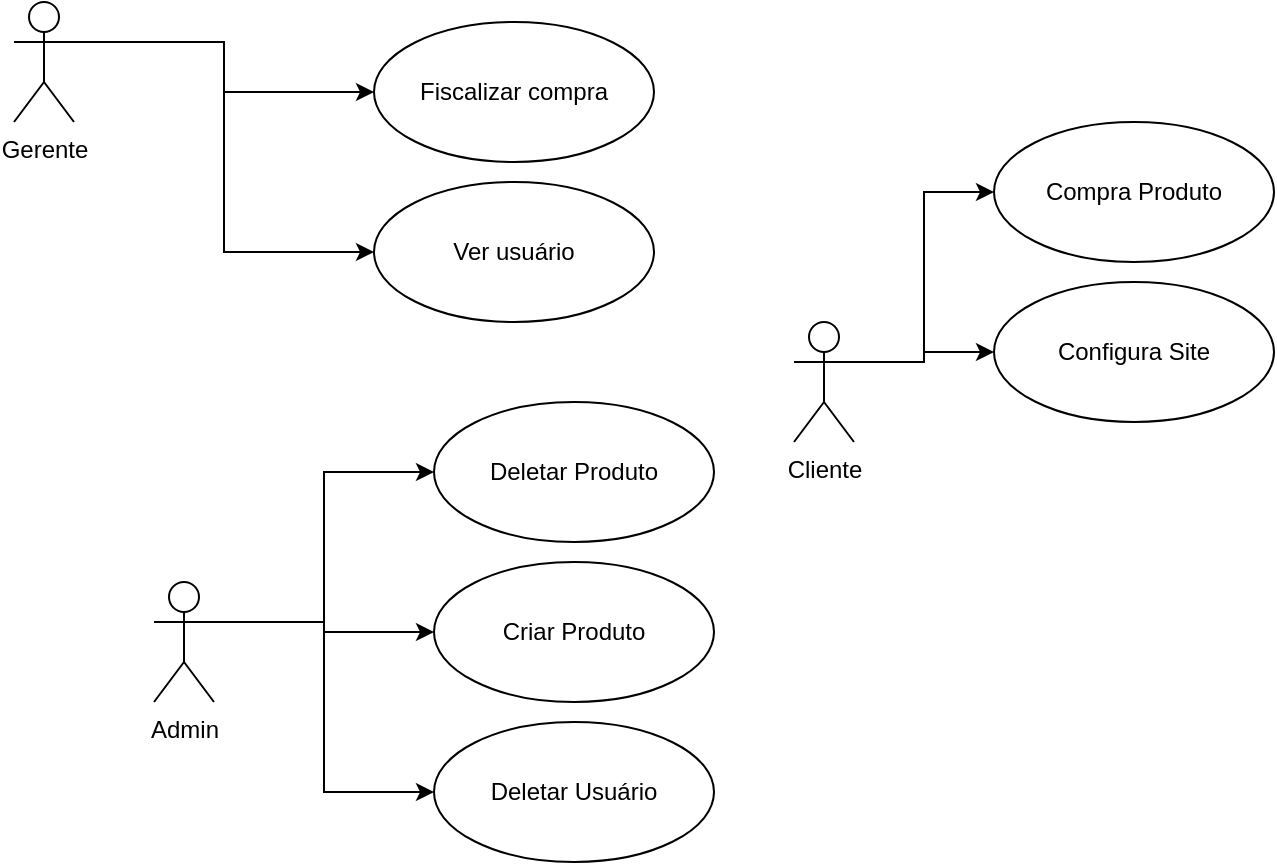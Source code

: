 <mxfile version="28.0.7">
  <diagram name="Página-1" id="xqLurz2NdDP39k7hoZMh">
    <mxGraphModel dx="864" dy="474" grid="1" gridSize="10" guides="1" tooltips="1" connect="1" arrows="1" fold="1" page="1" pageScale="1" pageWidth="827" pageHeight="1169" math="0" shadow="0">
      <root>
        <mxCell id="0" />
        <mxCell id="1" parent="0" />
        <mxCell id="IXlzExnOtM8flDTuyXU5-19" style="edgeStyle=orthogonalEdgeStyle;rounded=0;orthogonalLoop=1;jettySize=auto;html=1;exitX=1;exitY=0.333;exitDx=0;exitDy=0;exitPerimeter=0;entryX=0;entryY=0.5;entryDx=0;entryDy=0;" parent="1" source="IXlzExnOtM8flDTuyXU5-1" target="IXlzExnOtM8flDTuyXU5-18" edge="1">
          <mxGeometry relative="1" as="geometry" />
        </mxCell>
        <mxCell id="IXlzExnOtM8flDTuyXU5-20" style="edgeStyle=orthogonalEdgeStyle;rounded=0;orthogonalLoop=1;jettySize=auto;html=1;exitX=1;exitY=0.333;exitDx=0;exitDy=0;exitPerimeter=0;entryX=0;entryY=0.5;entryDx=0;entryDy=0;" parent="1" source="IXlzExnOtM8flDTuyXU5-1" target="IXlzExnOtM8flDTuyXU5-16" edge="1">
          <mxGeometry relative="1" as="geometry" />
        </mxCell>
        <mxCell id="IXlzExnOtM8flDTuyXU5-1" value="Cliente" style="shape=umlActor;verticalLabelPosition=bottom;verticalAlign=top;html=1;" parent="1" vertex="1">
          <mxGeometry x="520" y="190" width="30" height="60" as="geometry" />
        </mxCell>
        <mxCell id="IXlzExnOtM8flDTuyXU5-14" style="edgeStyle=orthogonalEdgeStyle;rounded=0;orthogonalLoop=1;jettySize=auto;html=1;exitX=1;exitY=0.333;exitDx=0;exitDy=0;exitPerimeter=0;" parent="1" source="IXlzExnOtM8flDTuyXU5-2" target="IXlzExnOtM8flDTuyXU5-12" edge="1">
          <mxGeometry relative="1" as="geometry" />
        </mxCell>
        <mxCell id="IXlzExnOtM8flDTuyXU5-15" style="edgeStyle=orthogonalEdgeStyle;rounded=0;orthogonalLoop=1;jettySize=auto;html=1;exitX=1;exitY=0.333;exitDx=0;exitDy=0;exitPerimeter=0;entryX=0;entryY=0.5;entryDx=0;entryDy=0;" parent="1" source="IXlzExnOtM8flDTuyXU5-2" target="IXlzExnOtM8flDTuyXU5-13" edge="1">
          <mxGeometry relative="1" as="geometry" />
        </mxCell>
        <mxCell id="m-fvxbceX36taleQPb6B-2" style="edgeStyle=orthogonalEdgeStyle;rounded=0;orthogonalLoop=1;jettySize=auto;html=1;exitX=1;exitY=0.333;exitDx=0;exitDy=0;exitPerimeter=0;entryX=0;entryY=0.5;entryDx=0;entryDy=0;" edge="1" parent="1" source="IXlzExnOtM8flDTuyXU5-2" target="m-fvxbceX36taleQPb6B-1">
          <mxGeometry relative="1" as="geometry" />
        </mxCell>
        <mxCell id="IXlzExnOtM8flDTuyXU5-2" value="Admin&lt;div&gt;&lt;br&gt;&lt;/div&gt;" style="shape=umlActor;verticalLabelPosition=bottom;verticalAlign=top;html=1;" parent="1" vertex="1">
          <mxGeometry x="200" y="320" width="30" height="60" as="geometry" />
        </mxCell>
        <mxCell id="IXlzExnOtM8flDTuyXU5-10" style="edgeStyle=orthogonalEdgeStyle;rounded=0;orthogonalLoop=1;jettySize=auto;html=1;exitX=1;exitY=0.333;exitDx=0;exitDy=0;exitPerimeter=0;entryX=0;entryY=0.5;entryDx=0;entryDy=0;" parent="1" source="IXlzExnOtM8flDTuyXU5-3" target="IXlzExnOtM8flDTuyXU5-8" edge="1">
          <mxGeometry relative="1" as="geometry" />
        </mxCell>
        <mxCell id="IXlzExnOtM8flDTuyXU5-11" style="edgeStyle=orthogonalEdgeStyle;rounded=0;orthogonalLoop=1;jettySize=auto;html=1;exitX=1;exitY=0.333;exitDx=0;exitDy=0;exitPerimeter=0;entryX=0;entryY=0.5;entryDx=0;entryDy=0;" parent="1" source="IXlzExnOtM8flDTuyXU5-3" target="IXlzExnOtM8flDTuyXU5-9" edge="1">
          <mxGeometry relative="1" as="geometry" />
        </mxCell>
        <mxCell id="IXlzExnOtM8flDTuyXU5-3" value="Gerente&lt;div&gt;&lt;br&gt;&lt;/div&gt;" style="shape=umlActor;verticalLabelPosition=bottom;verticalAlign=top;html=1;" parent="1" vertex="1">
          <mxGeometry x="130" y="30" width="30" height="60" as="geometry" />
        </mxCell>
        <mxCell id="IXlzExnOtM8flDTuyXU5-8" value="Fiscalizar compra" style="ellipse;whiteSpace=wrap;html=1;" parent="1" vertex="1">
          <mxGeometry x="310" y="40" width="140" height="70" as="geometry" />
        </mxCell>
        <mxCell id="IXlzExnOtM8flDTuyXU5-9" value="Ver usuário" style="ellipse;whiteSpace=wrap;html=1;" parent="1" vertex="1">
          <mxGeometry x="310" y="120" width="140" height="70" as="geometry" />
        </mxCell>
        <mxCell id="IXlzExnOtM8flDTuyXU5-12" value="Criar Produto" style="ellipse;whiteSpace=wrap;html=1;" parent="1" vertex="1">
          <mxGeometry x="340" y="310" width="140" height="70" as="geometry" />
        </mxCell>
        <mxCell id="IXlzExnOtM8flDTuyXU5-13" value="Deletar Usuário" style="ellipse;whiteSpace=wrap;html=1;" parent="1" vertex="1">
          <mxGeometry x="340" y="390" width="140" height="70" as="geometry" />
        </mxCell>
        <mxCell id="IXlzExnOtM8flDTuyXU5-16" value="Compra Produto" style="ellipse;whiteSpace=wrap;html=1;" parent="1" vertex="1">
          <mxGeometry x="620" y="90" width="140" height="70" as="geometry" />
        </mxCell>
        <mxCell id="IXlzExnOtM8flDTuyXU5-18" value="Configura Site" style="ellipse;whiteSpace=wrap;html=1;" parent="1" vertex="1">
          <mxGeometry x="620" y="170" width="140" height="70" as="geometry" />
        </mxCell>
        <mxCell id="m-fvxbceX36taleQPb6B-1" value="Deletar Produto" style="ellipse;whiteSpace=wrap;html=1;" vertex="1" parent="1">
          <mxGeometry x="340" y="230" width="140" height="70" as="geometry" />
        </mxCell>
      </root>
    </mxGraphModel>
  </diagram>
</mxfile>
